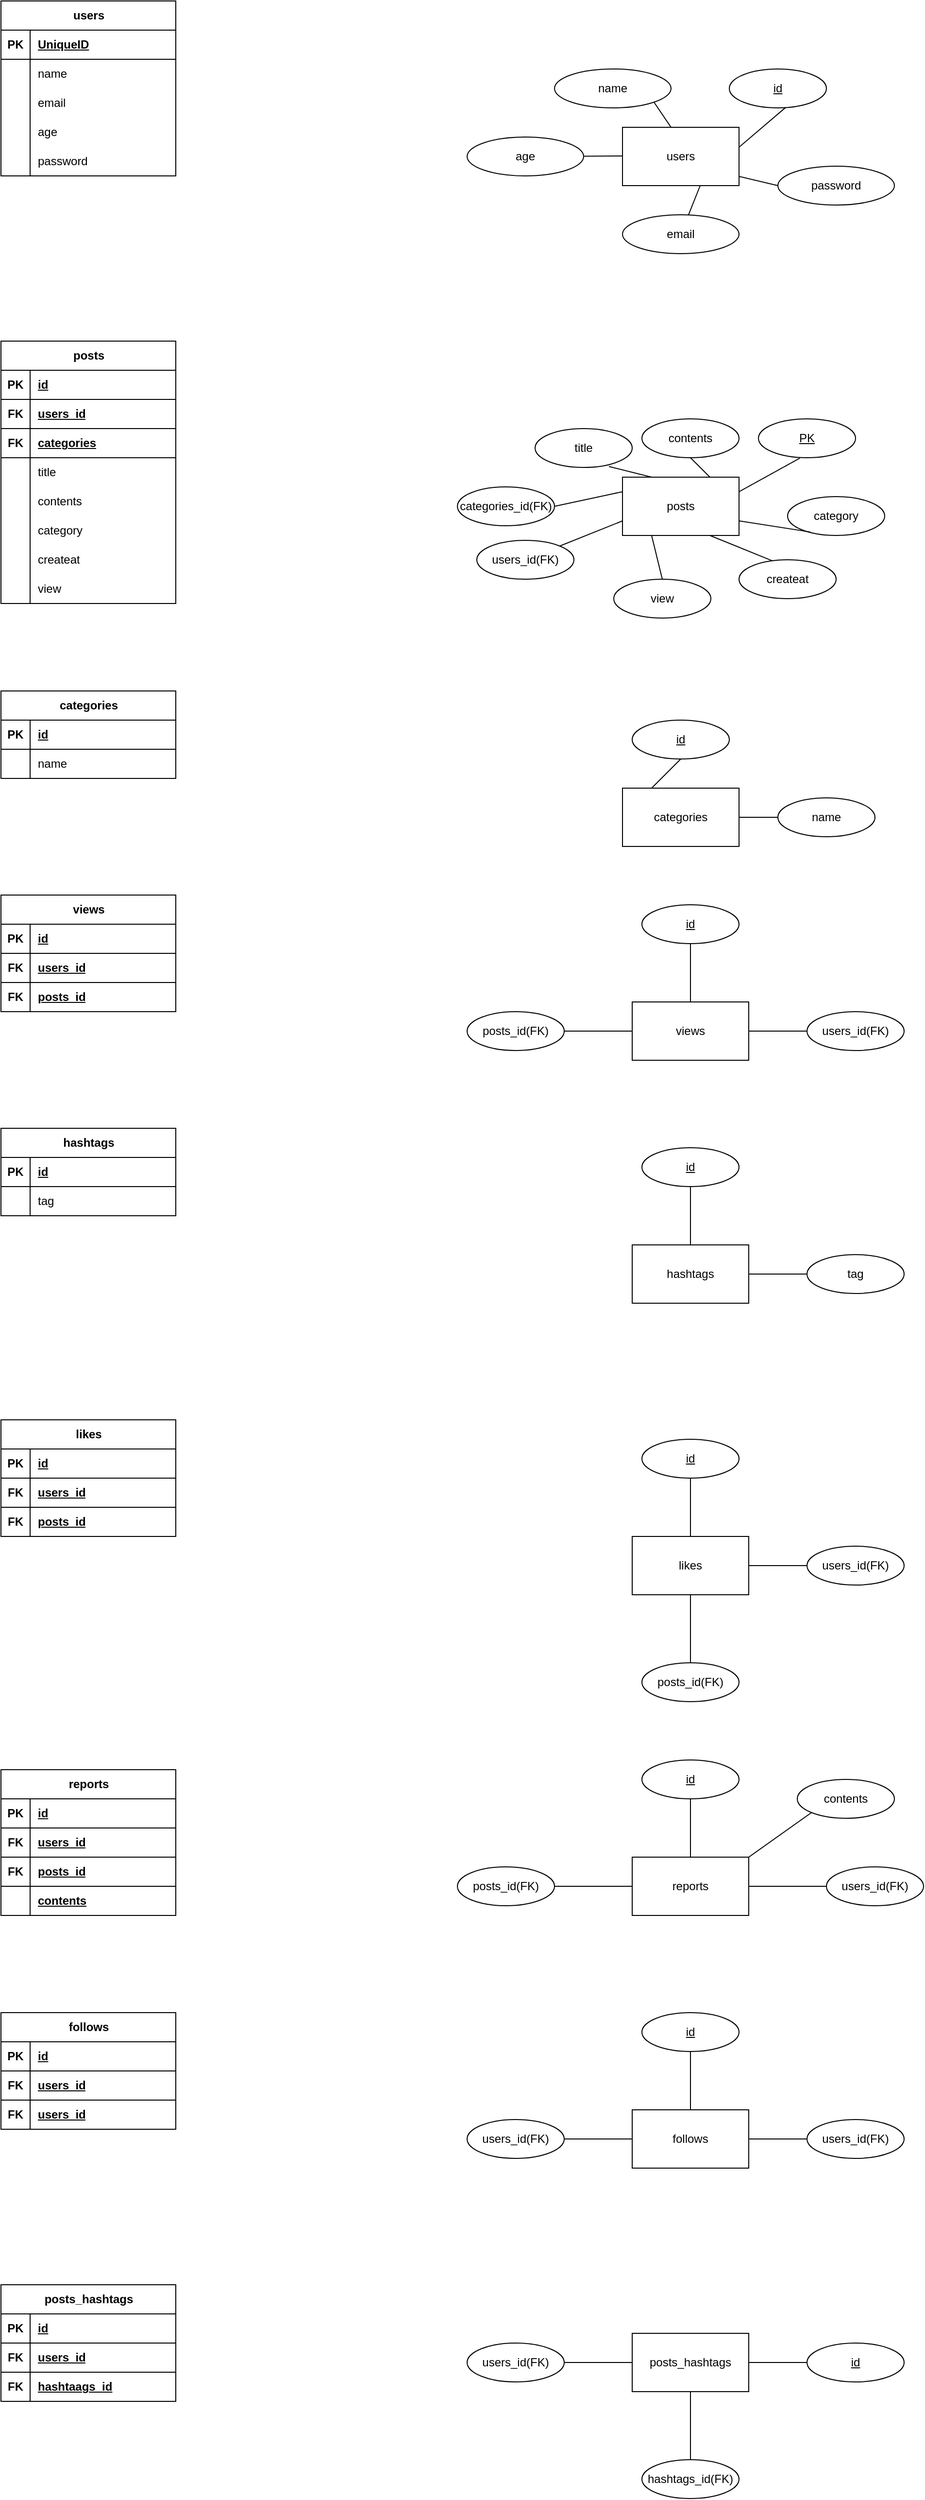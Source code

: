 <mxfile version="28.1.1">
  <diagram name="페이지-1" id="gqqQwGijCJYy_vpQsocl">
    <mxGraphModel dx="1440" dy="908" grid="1" gridSize="10" guides="1" tooltips="1" connect="1" arrows="1" fold="1" page="1" pageScale="1" pageWidth="827" pageHeight="1169" math="0" shadow="0">
      <root>
        <mxCell id="0" />
        <mxCell id="1" parent="0" />
        <mxCell id="VcVG_XtGqPVx2uecxMPq-1" value="users" style="rounded=0;whiteSpace=wrap;html=1;" parent="1" vertex="1">
          <mxGeometry x="1250" y="140" width="120" height="60" as="geometry" />
        </mxCell>
        <mxCell id="VcVG_XtGqPVx2uecxMPq-2" value="posts" style="rounded=0;whiteSpace=wrap;html=1;" parent="1" vertex="1">
          <mxGeometry x="1250" y="500" width="120" height="60" as="geometry" />
        </mxCell>
        <mxCell id="VcVG_XtGqPVx2uecxMPq-3" value="categories" style="rounded=0;whiteSpace=wrap;html=1;" parent="1" vertex="1">
          <mxGeometry x="1250" y="820" width="120" height="60" as="geometry" />
        </mxCell>
        <mxCell id="VcVG_XtGqPVx2uecxMPq-4" value="views" style="rounded=0;whiteSpace=wrap;html=1;" parent="1" vertex="1">
          <mxGeometry x="1260" y="1040" width="120" height="60" as="geometry" />
        </mxCell>
        <mxCell id="VcVG_XtGqPVx2uecxMPq-5" value="hashtags" style="rounded=0;whiteSpace=wrap;html=1;" parent="1" vertex="1">
          <mxGeometry x="1260" y="1290" width="120" height="60" as="geometry" />
        </mxCell>
        <mxCell id="VcVG_XtGqPVx2uecxMPq-7" value="reports" style="rounded=0;whiteSpace=wrap;html=1;" parent="1" vertex="1">
          <mxGeometry x="1260" y="1920" width="120" height="60" as="geometry" />
        </mxCell>
        <mxCell id="VcVG_XtGqPVx2uecxMPq-8" value="follow&lt;span style=&quot;background-color: transparent; color: light-dark(rgb(0, 0, 0), rgb(255, 255, 255));&quot;&gt;s&lt;/span&gt;" style="rounded=0;whiteSpace=wrap;html=1;" parent="1" vertex="1">
          <mxGeometry x="1260" y="2180" width="120" height="60" as="geometry" />
        </mxCell>
        <mxCell id="VcVG_XtGqPVx2uecxMPq-9" value="email" style="ellipse;whiteSpace=wrap;html=1;" parent="1" vertex="1">
          <mxGeometry x="1250" y="230" width="120" height="40" as="geometry" />
        </mxCell>
        <mxCell id="VcVG_XtGqPVx2uecxMPq-10" value="password" style="ellipse;whiteSpace=wrap;html=1;" parent="1" vertex="1">
          <mxGeometry x="1410" y="180" width="120" height="40" as="geometry" />
        </mxCell>
        <mxCell id="VcVG_XtGqPVx2uecxMPq-11" value="name" style="ellipse;whiteSpace=wrap;html=1;" parent="1" vertex="1">
          <mxGeometry x="1180" y="80" width="120" height="40" as="geometry" />
        </mxCell>
        <mxCell id="VcVG_XtGqPVx2uecxMPq-12" value="age" style="ellipse;whiteSpace=wrap;html=1;" parent="1" vertex="1">
          <mxGeometry x="1090" y="150" width="120" height="40" as="geometry" />
        </mxCell>
        <mxCell id="VcVG_XtGqPVx2uecxMPq-13" value="id" style="ellipse;whiteSpace=wrap;html=1;align=center;fontStyle=4;" parent="1" vertex="1">
          <mxGeometry x="1360" y="80" width="100" height="40" as="geometry" />
        </mxCell>
        <mxCell id="VcVG_XtGqPVx2uecxMPq-14" value="" style="endArrow=none;html=1;rounded=0;" parent="1" target="VcVG_XtGqPVx2uecxMPq-12" edge="1">
          <mxGeometry relative="1" as="geometry">
            <mxPoint x="1250" y="169.5" as="sourcePoint" />
            <mxPoint x="1410" y="169.5" as="targetPoint" />
          </mxGeometry>
        </mxCell>
        <mxCell id="VcVG_XtGqPVx2uecxMPq-15" value="" style="endArrow=none;html=1;rounded=0;exitX=0.58;exitY=0.989;exitDx=0;exitDy=0;exitPerimeter=0;" parent="1" source="VcVG_XtGqPVx2uecxMPq-13" edge="1">
          <mxGeometry relative="1" as="geometry">
            <mxPoint x="1410" y="160" as="sourcePoint" />
            <mxPoint x="1370" y="160.5" as="targetPoint" />
          </mxGeometry>
        </mxCell>
        <mxCell id="VcVG_XtGqPVx2uecxMPq-16" value="" style="endArrow=none;html=1;rounded=0;exitX=0;exitY=0.5;exitDx=0;exitDy=0;" parent="1" source="VcVG_XtGqPVx2uecxMPq-10" edge="1">
          <mxGeometry relative="1" as="geometry">
            <mxPoint x="1418" y="150" as="sourcePoint" />
            <mxPoint x="1370" y="190.5" as="targetPoint" />
          </mxGeometry>
        </mxCell>
        <mxCell id="VcVG_XtGqPVx2uecxMPq-17" value="" style="endArrow=none;html=1;rounded=0;" parent="1" target="VcVG_XtGqPVx2uecxMPq-9" edge="1">
          <mxGeometry relative="1" as="geometry">
            <mxPoint x="1330" y="200" as="sourcePoint" />
            <mxPoint x="1350" y="220" as="targetPoint" />
          </mxGeometry>
        </mxCell>
        <mxCell id="VcVG_XtGqPVx2uecxMPq-18" value="" style="endArrow=none;html=1;rounded=0;exitX=1;exitY=1;exitDx=0;exitDy=0;" parent="1" source="VcVG_XtGqPVx2uecxMPq-11" edge="1">
          <mxGeometry relative="1" as="geometry">
            <mxPoint x="1348" y="99.5" as="sourcePoint" />
            <mxPoint x="1300" y="140" as="targetPoint" />
          </mxGeometry>
        </mxCell>
        <mxCell id="VcVG_XtGqPVx2uecxMPq-19" value="users" style="shape=table;startSize=30;container=1;collapsible=1;childLayout=tableLayout;fixedRows=1;rowLines=0;fontStyle=1;align=center;resizeLast=1;html=1;" parent="1" vertex="1">
          <mxGeometry x="610" y="10" width="180" height="180" as="geometry" />
        </mxCell>
        <mxCell id="VcVG_XtGqPVx2uecxMPq-20" value="" style="shape=tableRow;horizontal=0;startSize=0;swimlaneHead=0;swimlaneBody=0;fillColor=none;collapsible=0;dropTarget=0;points=[[0,0.5],[1,0.5]];portConstraint=eastwest;top=0;left=0;right=0;bottom=1;" parent="VcVG_XtGqPVx2uecxMPq-19" vertex="1">
          <mxGeometry y="30" width="180" height="30" as="geometry" />
        </mxCell>
        <mxCell id="VcVG_XtGqPVx2uecxMPq-21" value="PK" style="shape=partialRectangle;connectable=0;fillColor=none;top=0;left=0;bottom=0;right=0;fontStyle=1;overflow=hidden;whiteSpace=wrap;html=1;" parent="VcVG_XtGqPVx2uecxMPq-20" vertex="1">
          <mxGeometry width="30" height="30" as="geometry">
            <mxRectangle width="30" height="30" as="alternateBounds" />
          </mxGeometry>
        </mxCell>
        <mxCell id="VcVG_XtGqPVx2uecxMPq-22" value="UniqueID" style="shape=partialRectangle;connectable=0;fillColor=none;top=0;left=0;bottom=0;right=0;align=left;spacingLeft=6;fontStyle=5;overflow=hidden;whiteSpace=wrap;html=1;" parent="VcVG_XtGqPVx2uecxMPq-20" vertex="1">
          <mxGeometry x="30" width="150" height="30" as="geometry">
            <mxRectangle width="150" height="30" as="alternateBounds" />
          </mxGeometry>
        </mxCell>
        <mxCell id="VcVG_XtGqPVx2uecxMPq-23" value="" style="shape=tableRow;horizontal=0;startSize=0;swimlaneHead=0;swimlaneBody=0;fillColor=none;collapsible=0;dropTarget=0;points=[[0,0.5],[1,0.5]];portConstraint=eastwest;top=0;left=0;right=0;bottom=0;" parent="VcVG_XtGqPVx2uecxMPq-19" vertex="1">
          <mxGeometry y="60" width="180" height="30" as="geometry" />
        </mxCell>
        <mxCell id="VcVG_XtGqPVx2uecxMPq-24" value="" style="shape=partialRectangle;connectable=0;fillColor=none;top=0;left=0;bottom=0;right=0;editable=1;overflow=hidden;whiteSpace=wrap;html=1;" parent="VcVG_XtGqPVx2uecxMPq-23" vertex="1">
          <mxGeometry width="30" height="30" as="geometry">
            <mxRectangle width="30" height="30" as="alternateBounds" />
          </mxGeometry>
        </mxCell>
        <mxCell id="VcVG_XtGqPVx2uecxMPq-25" value="name" style="shape=partialRectangle;connectable=0;fillColor=none;top=0;left=0;bottom=0;right=0;align=left;spacingLeft=6;overflow=hidden;whiteSpace=wrap;html=1;" parent="VcVG_XtGqPVx2uecxMPq-23" vertex="1">
          <mxGeometry x="30" width="150" height="30" as="geometry">
            <mxRectangle width="150" height="30" as="alternateBounds" />
          </mxGeometry>
        </mxCell>
        <mxCell id="VcVG_XtGqPVx2uecxMPq-26" value="" style="shape=tableRow;horizontal=0;startSize=0;swimlaneHead=0;swimlaneBody=0;fillColor=none;collapsible=0;dropTarget=0;points=[[0,0.5],[1,0.5]];portConstraint=eastwest;top=0;left=0;right=0;bottom=0;" parent="VcVG_XtGqPVx2uecxMPq-19" vertex="1">
          <mxGeometry y="90" width="180" height="30" as="geometry" />
        </mxCell>
        <mxCell id="VcVG_XtGqPVx2uecxMPq-27" value="" style="shape=partialRectangle;connectable=0;fillColor=none;top=0;left=0;bottom=0;right=0;editable=1;overflow=hidden;whiteSpace=wrap;html=1;" parent="VcVG_XtGqPVx2uecxMPq-26" vertex="1">
          <mxGeometry width="30" height="30" as="geometry">
            <mxRectangle width="30" height="30" as="alternateBounds" />
          </mxGeometry>
        </mxCell>
        <mxCell id="VcVG_XtGqPVx2uecxMPq-28" value="email" style="shape=partialRectangle;connectable=0;fillColor=none;top=0;left=0;bottom=0;right=0;align=left;spacingLeft=6;overflow=hidden;whiteSpace=wrap;html=1;" parent="VcVG_XtGqPVx2uecxMPq-26" vertex="1">
          <mxGeometry x="30" width="150" height="30" as="geometry">
            <mxRectangle width="150" height="30" as="alternateBounds" />
          </mxGeometry>
        </mxCell>
        <mxCell id="VcVG_XtGqPVx2uecxMPq-32" value="" style="shape=tableRow;horizontal=0;startSize=0;swimlaneHead=0;swimlaneBody=0;fillColor=none;collapsible=0;dropTarget=0;points=[[0,0.5],[1,0.5]];portConstraint=eastwest;top=0;left=0;right=0;bottom=0;" parent="VcVG_XtGqPVx2uecxMPq-19" vertex="1">
          <mxGeometry y="120" width="180" height="30" as="geometry" />
        </mxCell>
        <mxCell id="VcVG_XtGqPVx2uecxMPq-33" value="" style="shape=partialRectangle;connectable=0;fillColor=none;top=0;left=0;bottom=0;right=0;editable=1;overflow=hidden;whiteSpace=wrap;html=1;" parent="VcVG_XtGqPVx2uecxMPq-32" vertex="1">
          <mxGeometry width="30" height="30" as="geometry">
            <mxRectangle width="30" height="30" as="alternateBounds" />
          </mxGeometry>
        </mxCell>
        <mxCell id="VcVG_XtGqPVx2uecxMPq-34" value="age" style="shape=partialRectangle;connectable=0;fillColor=none;top=0;left=0;bottom=0;right=0;align=left;spacingLeft=6;overflow=hidden;whiteSpace=wrap;html=1;" parent="VcVG_XtGqPVx2uecxMPq-32" vertex="1">
          <mxGeometry x="30" width="150" height="30" as="geometry">
            <mxRectangle width="150" height="30" as="alternateBounds" />
          </mxGeometry>
        </mxCell>
        <mxCell id="VcVG_XtGqPVx2uecxMPq-29" value="" style="shape=tableRow;horizontal=0;startSize=0;swimlaneHead=0;swimlaneBody=0;fillColor=none;collapsible=0;dropTarget=0;points=[[0,0.5],[1,0.5]];portConstraint=eastwest;top=0;left=0;right=0;bottom=0;" parent="VcVG_XtGqPVx2uecxMPq-19" vertex="1">
          <mxGeometry y="150" width="180" height="30" as="geometry" />
        </mxCell>
        <mxCell id="VcVG_XtGqPVx2uecxMPq-30" value="" style="shape=partialRectangle;connectable=0;fillColor=none;top=0;left=0;bottom=0;right=0;editable=1;overflow=hidden;whiteSpace=wrap;html=1;" parent="VcVG_XtGqPVx2uecxMPq-29" vertex="1">
          <mxGeometry width="30" height="30" as="geometry">
            <mxRectangle width="30" height="30" as="alternateBounds" />
          </mxGeometry>
        </mxCell>
        <mxCell id="VcVG_XtGqPVx2uecxMPq-31" value="password" style="shape=partialRectangle;connectable=0;fillColor=none;top=0;left=0;bottom=0;right=0;align=left;spacingLeft=6;overflow=hidden;whiteSpace=wrap;html=1;" parent="VcVG_XtGqPVx2uecxMPq-29" vertex="1">
          <mxGeometry x="30" width="150" height="30" as="geometry">
            <mxRectangle width="150" height="30" as="alternateBounds" />
          </mxGeometry>
        </mxCell>
        <mxCell id="VcVG_XtGqPVx2uecxMPq-38" value="users_id(FK)" style="ellipse;whiteSpace=wrap;html=1;align=center;" parent="1" vertex="1">
          <mxGeometry x="1100" y="565" width="100" height="40" as="geometry" />
        </mxCell>
        <mxCell id="VcVG_XtGqPVx2uecxMPq-39" value="category" style="ellipse;whiteSpace=wrap;html=1;align=center;" parent="1" vertex="1">
          <mxGeometry x="1420" y="520" width="100" height="40" as="geometry" />
        </mxCell>
        <mxCell id="VcVG_XtGqPVx2uecxMPq-40" value="categories_id(FK)" style="ellipse;whiteSpace=wrap;html=1;align=center;" parent="1" vertex="1">
          <mxGeometry x="1080" y="510" width="100" height="40" as="geometry" />
        </mxCell>
        <mxCell id="VcVG_XtGqPVx2uecxMPq-41" value="view" style="ellipse;whiteSpace=wrap;html=1;align=center;" parent="1" vertex="1">
          <mxGeometry x="1241" y="605" width="100" height="40" as="geometry" />
        </mxCell>
        <mxCell id="VcVG_XtGqPVx2uecxMPq-42" value="contents" style="ellipse;whiteSpace=wrap;html=1;align=center;" parent="1" vertex="1">
          <mxGeometry x="1270" y="440" width="100" height="40" as="geometry" />
        </mxCell>
        <mxCell id="VcVG_XtGqPVx2uecxMPq-43" value="title" style="ellipse;whiteSpace=wrap;html=1;align=center;" parent="1" vertex="1">
          <mxGeometry x="1160" y="450" width="100" height="40" as="geometry" />
        </mxCell>
        <mxCell id="VcVG_XtGqPVx2uecxMPq-45" value="createat" style="ellipse;whiteSpace=wrap;html=1;align=center;" parent="1" vertex="1">
          <mxGeometry x="1370" y="585" width="100" height="40" as="geometry" />
        </mxCell>
        <mxCell id="VcVG_XtGqPVx2uecxMPq-46" value="PK" style="ellipse;whiteSpace=wrap;html=1;align=center;fontStyle=4;" parent="1" vertex="1">
          <mxGeometry x="1390" y="440" width="100" height="40" as="geometry" />
        </mxCell>
        <mxCell id="VcVG_XtGqPVx2uecxMPq-50" value="" style="endArrow=none;html=1;rounded=0;exitX=0.426;exitY=1.011;exitDx=0;exitDy=0;exitPerimeter=0;entryX=1;entryY=0.25;entryDx=0;entryDy=0;" parent="1" source="VcVG_XtGqPVx2uecxMPq-46" target="VcVG_XtGqPVx2uecxMPq-2" edge="1">
          <mxGeometry relative="1" as="geometry">
            <mxPoint x="1418" y="479.75" as="sourcePoint" />
            <mxPoint x="1370" y="520.25" as="targetPoint" />
          </mxGeometry>
        </mxCell>
        <mxCell id="VcVG_XtGqPVx2uecxMPq-51" value="" style="endArrow=none;html=1;rounded=0;exitX=0.234;exitY=0.911;exitDx=0;exitDy=0;exitPerimeter=0;entryX=1;entryY=0.75;entryDx=0;entryDy=0;" parent="1" source="VcVG_XtGqPVx2uecxMPq-39" target="VcVG_XtGqPVx2uecxMPq-2" edge="1">
          <mxGeometry relative="1" as="geometry">
            <mxPoint x="1433" y="554" as="sourcePoint" />
            <mxPoint x="1370" y="589" as="targetPoint" />
          </mxGeometry>
        </mxCell>
        <mxCell id="VcVG_XtGqPVx2uecxMPq-52" value="" style="endArrow=none;html=1;rounded=0;exitX=0.346;exitY=0.029;exitDx=0;exitDy=0;exitPerimeter=0;entryX=0.75;entryY=1;entryDx=0;entryDy=0;" parent="1" source="VcVG_XtGqPVx2uecxMPq-45" target="VcVG_XtGqPVx2uecxMPq-2" edge="1">
          <mxGeometry relative="1" as="geometry">
            <mxPoint x="1410" y="571" as="sourcePoint" />
            <mxPoint x="1337" y="560" as="targetPoint" />
          </mxGeometry>
        </mxCell>
        <mxCell id="VcVG_XtGqPVx2uecxMPq-53" value="" style="endArrow=none;html=1;rounded=0;exitX=0.5;exitY=0;exitDx=0;exitDy=0;entryX=0.25;entryY=1;entryDx=0;entryDy=0;" parent="1" source="VcVG_XtGqPVx2uecxMPq-41" target="VcVG_XtGqPVx2uecxMPq-2" edge="1">
          <mxGeometry relative="1" as="geometry">
            <mxPoint x="1352.5" y="586" as="sourcePoint" />
            <mxPoint x="1287.5" y="560" as="targetPoint" />
          </mxGeometry>
        </mxCell>
        <mxCell id="VcVG_XtGqPVx2uecxMPq-54" value="" style="endArrow=none;html=1;rounded=0;exitX=1;exitY=0;exitDx=0;exitDy=0;entryX=0;entryY=0.75;entryDx=0;entryDy=0;" parent="1" source="VcVG_XtGqPVx2uecxMPq-38" target="VcVG_XtGqPVx2uecxMPq-2" edge="1">
          <mxGeometry relative="1" as="geometry">
            <mxPoint x="1315" y="560" as="sourcePoint" />
            <mxPoint x="1250" y="534" as="targetPoint" />
          </mxGeometry>
        </mxCell>
        <mxCell id="VcVG_XtGqPVx2uecxMPq-56" value="" style="endArrow=none;html=1;rounded=0;exitX=1;exitY=0.5;exitDx=0;exitDy=0;entryX=0;entryY=0.25;entryDx=0;entryDy=0;" parent="1" source="VcVG_XtGqPVx2uecxMPq-40" target="VcVG_XtGqPVx2uecxMPq-2" edge="1">
          <mxGeometry relative="1" as="geometry">
            <mxPoint x="1210" y="524" as="sourcePoint" />
            <mxPoint x="1242" y="500" as="targetPoint" />
          </mxGeometry>
        </mxCell>
        <mxCell id="VcVG_XtGqPVx2uecxMPq-57" value="" style="endArrow=none;html=1;rounded=0;exitX=0.76;exitY=0.975;exitDx=0;exitDy=0;entryX=0.25;entryY=0;entryDx=0;entryDy=0;exitPerimeter=0;" parent="1" source="VcVG_XtGqPVx2uecxMPq-43" target="VcVG_XtGqPVx2uecxMPq-2" edge="1">
          <mxGeometry relative="1" as="geometry">
            <mxPoint x="1230" y="540" as="sourcePoint" />
            <mxPoint x="1268" y="544" as="targetPoint" />
          </mxGeometry>
        </mxCell>
        <mxCell id="VcVG_XtGqPVx2uecxMPq-58" value="" style="endArrow=none;html=1;rounded=0;exitX=0.75;exitY=0;exitDx=0;exitDy=0;entryX=0.5;entryY=1;entryDx=0;entryDy=0;" parent="1" source="VcVG_XtGqPVx2uecxMPq-2" target="VcVG_XtGqPVx2uecxMPq-42" edge="1">
          <mxGeometry relative="1" as="geometry">
            <mxPoint x="1246" y="499" as="sourcePoint" />
            <mxPoint x="1290" y="510" as="targetPoint" />
          </mxGeometry>
        </mxCell>
        <mxCell id="VcVG_XtGqPVx2uecxMPq-59" value="posts" style="shape=table;startSize=30;container=1;collapsible=1;childLayout=tableLayout;fixedRows=1;rowLines=0;fontStyle=1;align=center;resizeLast=1;html=1;" parent="1" vertex="1">
          <mxGeometry x="610" y="360" width="180" height="270" as="geometry" />
        </mxCell>
        <mxCell id="VcVG_XtGqPVx2uecxMPq-133" value="" style="shape=tableRow;horizontal=0;startSize=0;swimlaneHead=0;swimlaneBody=0;fillColor=none;collapsible=0;dropTarget=0;points=[[0,0.5],[1,0.5]];portConstraint=eastwest;top=0;left=0;right=0;bottom=1;" parent="VcVG_XtGqPVx2uecxMPq-59" vertex="1">
          <mxGeometry y="30" width="180" height="30" as="geometry" />
        </mxCell>
        <mxCell id="VcVG_XtGqPVx2uecxMPq-134" value="PK" style="shape=partialRectangle;connectable=0;fillColor=none;top=0;left=0;bottom=0;right=0;fontStyle=1;overflow=hidden;whiteSpace=wrap;html=1;" parent="VcVG_XtGqPVx2uecxMPq-133" vertex="1">
          <mxGeometry width="30" height="30" as="geometry">
            <mxRectangle width="30" height="30" as="alternateBounds" />
          </mxGeometry>
        </mxCell>
        <mxCell id="VcVG_XtGqPVx2uecxMPq-135" value="id" style="shape=partialRectangle;connectable=0;fillColor=none;top=0;left=0;bottom=0;right=0;align=left;spacingLeft=6;fontStyle=5;overflow=hidden;whiteSpace=wrap;html=1;" parent="VcVG_XtGqPVx2uecxMPq-133" vertex="1">
          <mxGeometry x="30" width="150" height="30" as="geometry">
            <mxRectangle width="150" height="30" as="alternateBounds" />
          </mxGeometry>
        </mxCell>
        <mxCell id="VcVG_XtGqPVx2uecxMPq-136" value="" style="shape=tableRow;horizontal=0;startSize=0;swimlaneHead=0;swimlaneBody=0;fillColor=none;collapsible=0;dropTarget=0;points=[[0,0.5],[1,0.5]];portConstraint=eastwest;top=0;left=0;right=0;bottom=1;" parent="VcVG_XtGqPVx2uecxMPq-59" vertex="1">
          <mxGeometry y="60" width="180" height="30" as="geometry" />
        </mxCell>
        <mxCell id="VcVG_XtGqPVx2uecxMPq-137" value="FK" style="shape=partialRectangle;connectable=0;fillColor=none;top=0;left=0;bottom=0;right=0;fontStyle=1;overflow=hidden;whiteSpace=wrap;html=1;" parent="VcVG_XtGqPVx2uecxMPq-136" vertex="1">
          <mxGeometry width="30" height="30" as="geometry">
            <mxRectangle width="30" height="30" as="alternateBounds" />
          </mxGeometry>
        </mxCell>
        <mxCell id="VcVG_XtGqPVx2uecxMPq-138" value="users_id" style="shape=partialRectangle;connectable=0;fillColor=none;top=0;left=0;bottom=0;right=0;align=left;spacingLeft=6;fontStyle=5;overflow=hidden;whiteSpace=wrap;html=1;" parent="VcVG_XtGqPVx2uecxMPq-136" vertex="1">
          <mxGeometry x="30" width="150" height="30" as="geometry">
            <mxRectangle width="150" height="30" as="alternateBounds" />
          </mxGeometry>
        </mxCell>
        <mxCell id="VcVG_XtGqPVx2uecxMPq-60" value="" style="shape=tableRow;horizontal=0;startSize=0;swimlaneHead=0;swimlaneBody=0;fillColor=none;collapsible=0;dropTarget=0;points=[[0,0.5],[1,0.5]];portConstraint=eastwest;top=0;left=0;right=0;bottom=1;" parent="VcVG_XtGqPVx2uecxMPq-59" vertex="1">
          <mxGeometry y="90" width="180" height="30" as="geometry" />
        </mxCell>
        <mxCell id="VcVG_XtGqPVx2uecxMPq-61" value="FK" style="shape=partialRectangle;connectable=0;fillColor=none;top=0;left=0;bottom=0;right=0;fontStyle=1;overflow=hidden;whiteSpace=wrap;html=1;" parent="VcVG_XtGqPVx2uecxMPq-60" vertex="1">
          <mxGeometry width="30" height="30" as="geometry">
            <mxRectangle width="30" height="30" as="alternateBounds" />
          </mxGeometry>
        </mxCell>
        <mxCell id="VcVG_XtGqPVx2uecxMPq-62" value="categories" style="shape=partialRectangle;connectable=0;fillColor=none;top=0;left=0;bottom=0;right=0;align=left;spacingLeft=6;fontStyle=5;overflow=hidden;whiteSpace=wrap;html=1;" parent="VcVG_XtGqPVx2uecxMPq-60" vertex="1">
          <mxGeometry x="30" width="150" height="30" as="geometry">
            <mxRectangle width="150" height="30" as="alternateBounds" />
          </mxGeometry>
        </mxCell>
        <mxCell id="VcVG_XtGqPVx2uecxMPq-63" value="" style="shape=tableRow;horizontal=0;startSize=0;swimlaneHead=0;swimlaneBody=0;fillColor=none;collapsible=0;dropTarget=0;points=[[0,0.5],[1,0.5]];portConstraint=eastwest;top=0;left=0;right=0;bottom=0;" parent="VcVG_XtGqPVx2uecxMPq-59" vertex="1">
          <mxGeometry y="120" width="180" height="30" as="geometry" />
        </mxCell>
        <mxCell id="VcVG_XtGqPVx2uecxMPq-64" value="" style="shape=partialRectangle;connectable=0;fillColor=none;top=0;left=0;bottom=0;right=0;editable=1;overflow=hidden;whiteSpace=wrap;html=1;" parent="VcVG_XtGqPVx2uecxMPq-63" vertex="1">
          <mxGeometry width="30" height="30" as="geometry">
            <mxRectangle width="30" height="30" as="alternateBounds" />
          </mxGeometry>
        </mxCell>
        <mxCell id="VcVG_XtGqPVx2uecxMPq-65" value="title" style="shape=partialRectangle;connectable=0;fillColor=none;top=0;left=0;bottom=0;right=0;align=left;spacingLeft=6;overflow=hidden;whiteSpace=wrap;html=1;" parent="VcVG_XtGqPVx2uecxMPq-63" vertex="1">
          <mxGeometry x="30" width="150" height="30" as="geometry">
            <mxRectangle width="150" height="30" as="alternateBounds" />
          </mxGeometry>
        </mxCell>
        <mxCell id="VcVG_XtGqPVx2uecxMPq-66" value="" style="shape=tableRow;horizontal=0;startSize=0;swimlaneHead=0;swimlaneBody=0;fillColor=none;collapsible=0;dropTarget=0;points=[[0,0.5],[1,0.5]];portConstraint=eastwest;top=0;left=0;right=0;bottom=0;" parent="VcVG_XtGqPVx2uecxMPq-59" vertex="1">
          <mxGeometry y="150" width="180" height="30" as="geometry" />
        </mxCell>
        <mxCell id="VcVG_XtGqPVx2uecxMPq-67" value="" style="shape=partialRectangle;connectable=0;fillColor=none;top=0;left=0;bottom=0;right=0;editable=1;overflow=hidden;whiteSpace=wrap;html=1;" parent="VcVG_XtGqPVx2uecxMPq-66" vertex="1">
          <mxGeometry width="30" height="30" as="geometry">
            <mxRectangle width="30" height="30" as="alternateBounds" />
          </mxGeometry>
        </mxCell>
        <mxCell id="VcVG_XtGqPVx2uecxMPq-68" value="contents" style="shape=partialRectangle;connectable=0;fillColor=none;top=0;left=0;bottom=0;right=0;align=left;spacingLeft=6;overflow=hidden;whiteSpace=wrap;html=1;" parent="VcVG_XtGqPVx2uecxMPq-66" vertex="1">
          <mxGeometry x="30" width="150" height="30" as="geometry">
            <mxRectangle width="150" height="30" as="alternateBounds" />
          </mxGeometry>
        </mxCell>
        <mxCell id="VcVG_XtGqPVx2uecxMPq-72" value="" style="shape=tableRow;horizontal=0;startSize=0;swimlaneHead=0;swimlaneBody=0;fillColor=none;collapsible=0;dropTarget=0;points=[[0,0.5],[1,0.5]];portConstraint=eastwest;top=0;left=0;right=0;bottom=0;" parent="VcVG_XtGqPVx2uecxMPq-59" vertex="1">
          <mxGeometry y="180" width="180" height="30" as="geometry" />
        </mxCell>
        <mxCell id="VcVG_XtGqPVx2uecxMPq-73" value="" style="shape=partialRectangle;connectable=0;fillColor=none;top=0;left=0;bottom=0;right=0;editable=1;overflow=hidden;whiteSpace=wrap;html=1;" parent="VcVG_XtGqPVx2uecxMPq-72" vertex="1">
          <mxGeometry width="30" height="30" as="geometry">
            <mxRectangle width="30" height="30" as="alternateBounds" />
          </mxGeometry>
        </mxCell>
        <mxCell id="VcVG_XtGqPVx2uecxMPq-74" value="category" style="shape=partialRectangle;connectable=0;fillColor=none;top=0;left=0;bottom=0;right=0;align=left;spacingLeft=6;overflow=hidden;whiteSpace=wrap;html=1;" parent="VcVG_XtGqPVx2uecxMPq-72" vertex="1">
          <mxGeometry x="30" width="150" height="30" as="geometry">
            <mxRectangle width="150" height="30" as="alternateBounds" />
          </mxGeometry>
        </mxCell>
        <mxCell id="VcVG_XtGqPVx2uecxMPq-75" value="" style="shape=tableRow;horizontal=0;startSize=0;swimlaneHead=0;swimlaneBody=0;fillColor=none;collapsible=0;dropTarget=0;points=[[0,0.5],[1,0.5]];portConstraint=eastwest;top=0;left=0;right=0;bottom=0;" parent="VcVG_XtGqPVx2uecxMPq-59" vertex="1">
          <mxGeometry y="210" width="180" height="30" as="geometry" />
        </mxCell>
        <mxCell id="VcVG_XtGqPVx2uecxMPq-76" value="" style="shape=partialRectangle;connectable=0;fillColor=none;top=0;left=0;bottom=0;right=0;editable=1;overflow=hidden;whiteSpace=wrap;html=1;" parent="VcVG_XtGqPVx2uecxMPq-75" vertex="1">
          <mxGeometry width="30" height="30" as="geometry">
            <mxRectangle width="30" height="30" as="alternateBounds" />
          </mxGeometry>
        </mxCell>
        <mxCell id="VcVG_XtGqPVx2uecxMPq-77" value="createat" style="shape=partialRectangle;connectable=0;fillColor=none;top=0;left=0;bottom=0;right=0;align=left;spacingLeft=6;overflow=hidden;whiteSpace=wrap;html=1;" parent="VcVG_XtGqPVx2uecxMPq-75" vertex="1">
          <mxGeometry x="30" width="150" height="30" as="geometry">
            <mxRectangle width="150" height="30" as="alternateBounds" />
          </mxGeometry>
        </mxCell>
        <mxCell id="VcVG_XtGqPVx2uecxMPq-78" value="" style="shape=tableRow;horizontal=0;startSize=0;swimlaneHead=0;swimlaneBody=0;fillColor=none;collapsible=0;dropTarget=0;points=[[0,0.5],[1,0.5]];portConstraint=eastwest;top=0;left=0;right=0;bottom=0;" parent="VcVG_XtGqPVx2uecxMPq-59" vertex="1">
          <mxGeometry y="240" width="180" height="30" as="geometry" />
        </mxCell>
        <mxCell id="VcVG_XtGqPVx2uecxMPq-79" value="" style="shape=partialRectangle;connectable=0;fillColor=none;top=0;left=0;bottom=0;right=0;editable=1;overflow=hidden;whiteSpace=wrap;html=1;" parent="VcVG_XtGqPVx2uecxMPq-78" vertex="1">
          <mxGeometry width="30" height="30" as="geometry">
            <mxRectangle width="30" height="30" as="alternateBounds" />
          </mxGeometry>
        </mxCell>
        <mxCell id="VcVG_XtGqPVx2uecxMPq-80" value="view" style="shape=partialRectangle;connectable=0;fillColor=none;top=0;left=0;bottom=0;right=0;align=left;spacingLeft=6;overflow=hidden;whiteSpace=wrap;html=1;" parent="VcVG_XtGqPVx2uecxMPq-78" vertex="1">
          <mxGeometry x="30" width="150" height="30" as="geometry">
            <mxRectangle width="150" height="30" as="alternateBounds" />
          </mxGeometry>
        </mxCell>
        <mxCell id="VcVG_XtGqPVx2uecxMPq-85" value="id" style="ellipse;whiteSpace=wrap;html=1;align=center;fontStyle=4;" parent="1" vertex="1">
          <mxGeometry x="1260" y="750" width="100" height="40" as="geometry" />
        </mxCell>
        <mxCell id="VcVG_XtGqPVx2uecxMPq-86" value="name" style="ellipse;whiteSpace=wrap;html=1;align=center;" parent="1" vertex="1">
          <mxGeometry x="1410" y="830" width="100" height="40" as="geometry" />
        </mxCell>
        <mxCell id="VcVG_XtGqPVx2uecxMPq-88" value="" style="endArrow=none;html=1;rounded=0;exitX=0.25;exitY=0;exitDx=0;exitDy=0;entryX=0.5;entryY=1;entryDx=0;entryDy=0;" parent="1" source="VcVG_XtGqPVx2uecxMPq-3" target="VcVG_XtGqPVx2uecxMPq-85" edge="1">
          <mxGeometry relative="1" as="geometry">
            <mxPoint x="1110" y="788.46" as="sourcePoint" />
            <mxPoint x="1270" y="788.46" as="targetPoint" />
          </mxGeometry>
        </mxCell>
        <mxCell id="VcVG_XtGqPVx2uecxMPq-89" value="" style="endArrow=none;html=1;rounded=0;exitX=1;exitY=0.5;exitDx=0;exitDy=0;entryX=0;entryY=0.5;entryDx=0;entryDy=0;" parent="1" source="VcVG_XtGqPVx2uecxMPq-3" target="VcVG_XtGqPVx2uecxMPq-86" edge="1">
          <mxGeometry relative="1" as="geometry">
            <mxPoint x="1280" y="940" as="sourcePoint" />
            <mxPoint x="1440" y="940" as="targetPoint" />
          </mxGeometry>
        </mxCell>
        <mxCell id="VcVG_XtGqPVx2uecxMPq-90" value="categories" style="shape=table;startSize=30;container=1;collapsible=1;childLayout=tableLayout;fixedRows=1;rowLines=0;fontStyle=1;align=center;resizeLast=1;html=1;" parent="1" vertex="1">
          <mxGeometry x="610" y="720" width="180" height="90" as="geometry" />
        </mxCell>
        <mxCell id="VcVG_XtGqPVx2uecxMPq-91" value="" style="shape=tableRow;horizontal=0;startSize=0;swimlaneHead=0;swimlaneBody=0;fillColor=none;collapsible=0;dropTarget=0;points=[[0,0.5],[1,0.5]];portConstraint=eastwest;top=0;left=0;right=0;bottom=1;" parent="VcVG_XtGqPVx2uecxMPq-90" vertex="1">
          <mxGeometry y="30" width="180" height="30" as="geometry" />
        </mxCell>
        <mxCell id="VcVG_XtGqPVx2uecxMPq-92" value="PK" style="shape=partialRectangle;connectable=0;fillColor=none;top=0;left=0;bottom=0;right=0;fontStyle=1;overflow=hidden;whiteSpace=wrap;html=1;" parent="VcVG_XtGqPVx2uecxMPq-91" vertex="1">
          <mxGeometry width="30" height="30" as="geometry">
            <mxRectangle width="30" height="30" as="alternateBounds" />
          </mxGeometry>
        </mxCell>
        <mxCell id="VcVG_XtGqPVx2uecxMPq-93" value="id" style="shape=partialRectangle;connectable=0;fillColor=none;top=0;left=0;bottom=0;right=0;align=left;spacingLeft=6;fontStyle=5;overflow=hidden;whiteSpace=wrap;html=1;" parent="VcVG_XtGqPVx2uecxMPq-91" vertex="1">
          <mxGeometry x="30" width="150" height="30" as="geometry">
            <mxRectangle width="150" height="30" as="alternateBounds" />
          </mxGeometry>
        </mxCell>
        <mxCell id="VcVG_XtGqPVx2uecxMPq-94" value="" style="shape=tableRow;horizontal=0;startSize=0;swimlaneHead=0;swimlaneBody=0;fillColor=none;collapsible=0;dropTarget=0;points=[[0,0.5],[1,0.5]];portConstraint=eastwest;top=0;left=0;right=0;bottom=0;" parent="VcVG_XtGqPVx2uecxMPq-90" vertex="1">
          <mxGeometry y="60" width="180" height="30" as="geometry" />
        </mxCell>
        <mxCell id="VcVG_XtGqPVx2uecxMPq-95" value="" style="shape=partialRectangle;connectable=0;fillColor=none;top=0;left=0;bottom=0;right=0;editable=1;overflow=hidden;whiteSpace=wrap;html=1;" parent="VcVG_XtGqPVx2uecxMPq-94" vertex="1">
          <mxGeometry width="30" height="30" as="geometry">
            <mxRectangle width="30" height="30" as="alternateBounds" />
          </mxGeometry>
        </mxCell>
        <mxCell id="VcVG_XtGqPVx2uecxMPq-96" value="name" style="shape=partialRectangle;connectable=0;fillColor=none;top=0;left=0;bottom=0;right=0;align=left;spacingLeft=6;overflow=hidden;whiteSpace=wrap;html=1;" parent="VcVG_XtGqPVx2uecxMPq-94" vertex="1">
          <mxGeometry x="30" width="150" height="30" as="geometry">
            <mxRectangle width="150" height="30" as="alternateBounds" />
          </mxGeometry>
        </mxCell>
        <mxCell id="VcVG_XtGqPVx2uecxMPq-104" value="posts_id(FK)" style="ellipse;whiteSpace=wrap;html=1;align=center;" parent="1" vertex="1">
          <mxGeometry x="1090" y="1050" width="100" height="40" as="geometry" />
        </mxCell>
        <mxCell id="VcVG_XtGqPVx2uecxMPq-106" value="users_id(FK)" style="ellipse;whiteSpace=wrap;html=1;align=center;" parent="1" vertex="1">
          <mxGeometry x="1440" y="1050" width="100" height="40" as="geometry" />
        </mxCell>
        <mxCell id="VcVG_XtGqPVx2uecxMPq-107" value="" style="endArrow=none;html=1;rounded=0;exitX=1;exitY=0.5;exitDx=0;exitDy=0;entryX=0;entryY=0.5;entryDx=0;entryDy=0;" parent="1" source="VcVG_XtGqPVx2uecxMPq-104" target="VcVG_XtGqPVx2uecxMPq-4" edge="1">
          <mxGeometry relative="1" as="geometry">
            <mxPoint x="1290" y="941" as="sourcePoint" />
            <mxPoint x="1320" y="911" as="targetPoint" />
          </mxGeometry>
        </mxCell>
        <mxCell id="VcVG_XtGqPVx2uecxMPq-108" value="" style="endArrow=none;html=1;rounded=0;exitX=1;exitY=0.5;exitDx=0;exitDy=0;entryX=0;entryY=0.5;entryDx=0;entryDy=0;" parent="1" source="VcVG_XtGqPVx2uecxMPq-4" target="VcVG_XtGqPVx2uecxMPq-106" edge="1">
          <mxGeometry relative="1" as="geometry">
            <mxPoint x="1380" y="1069.23" as="sourcePoint" />
            <mxPoint x="1450" y="1040" as="targetPoint" />
          </mxGeometry>
        </mxCell>
        <mxCell id="VcVG_XtGqPVx2uecxMPq-110" value="views" style="shape=table;startSize=30;container=1;collapsible=1;childLayout=tableLayout;fixedRows=1;rowLines=0;fontStyle=1;align=center;resizeLast=1;html=1;" parent="1" vertex="1">
          <mxGeometry x="610" y="930" width="180" height="120" as="geometry" />
        </mxCell>
        <mxCell id="VcVG_XtGqPVx2uecxMPq-123" value="" style="shape=tableRow;horizontal=0;startSize=0;swimlaneHead=0;swimlaneBody=0;fillColor=none;collapsible=0;dropTarget=0;points=[[0,0.5],[1,0.5]];portConstraint=eastwest;top=0;left=0;right=0;bottom=1;" parent="VcVG_XtGqPVx2uecxMPq-110" vertex="1">
          <mxGeometry y="30" width="180" height="30" as="geometry" />
        </mxCell>
        <mxCell id="VcVG_XtGqPVx2uecxMPq-124" value="PK" style="shape=partialRectangle;connectable=0;fillColor=none;top=0;left=0;bottom=0;right=0;fontStyle=1;overflow=hidden;whiteSpace=wrap;html=1;" parent="VcVG_XtGqPVx2uecxMPq-123" vertex="1">
          <mxGeometry width="30" height="30" as="geometry">
            <mxRectangle width="30" height="30" as="alternateBounds" />
          </mxGeometry>
        </mxCell>
        <mxCell id="VcVG_XtGqPVx2uecxMPq-125" value="id" style="shape=partialRectangle;connectable=0;fillColor=none;top=0;left=0;bottom=0;right=0;align=left;spacingLeft=6;fontStyle=5;overflow=hidden;whiteSpace=wrap;html=1;" parent="VcVG_XtGqPVx2uecxMPq-123" vertex="1">
          <mxGeometry x="30" width="150" height="30" as="geometry">
            <mxRectangle width="150" height="30" as="alternateBounds" />
          </mxGeometry>
        </mxCell>
        <mxCell id="VcVG_XtGqPVx2uecxMPq-126" value="" style="shape=tableRow;horizontal=0;startSize=0;swimlaneHead=0;swimlaneBody=0;fillColor=none;collapsible=0;dropTarget=0;points=[[0,0.5],[1,0.5]];portConstraint=eastwest;top=0;left=0;right=0;bottom=1;" parent="VcVG_XtGqPVx2uecxMPq-110" vertex="1">
          <mxGeometry y="60" width="180" height="30" as="geometry" />
        </mxCell>
        <mxCell id="VcVG_XtGqPVx2uecxMPq-127" value="FK" style="shape=partialRectangle;connectable=0;fillColor=none;top=0;left=0;bottom=0;right=0;fontStyle=1;overflow=hidden;whiteSpace=wrap;html=1;" parent="VcVG_XtGqPVx2uecxMPq-126" vertex="1">
          <mxGeometry width="30" height="30" as="geometry">
            <mxRectangle width="30" height="30" as="alternateBounds" />
          </mxGeometry>
        </mxCell>
        <mxCell id="VcVG_XtGqPVx2uecxMPq-128" value="users_id" style="shape=partialRectangle;connectable=0;fillColor=none;top=0;left=0;bottom=0;right=0;align=left;spacingLeft=6;fontStyle=5;overflow=hidden;whiteSpace=wrap;html=1;" parent="VcVG_XtGqPVx2uecxMPq-126" vertex="1">
          <mxGeometry x="30" width="150" height="30" as="geometry">
            <mxRectangle width="150" height="30" as="alternateBounds" />
          </mxGeometry>
        </mxCell>
        <mxCell id="VcVG_XtGqPVx2uecxMPq-111" value="" style="shape=tableRow;horizontal=0;startSize=0;swimlaneHead=0;swimlaneBody=0;fillColor=none;collapsible=0;dropTarget=0;points=[[0,0.5],[1,0.5]];portConstraint=eastwest;top=0;left=0;right=0;bottom=1;" parent="VcVG_XtGqPVx2uecxMPq-110" vertex="1">
          <mxGeometry y="90" width="180" height="30" as="geometry" />
        </mxCell>
        <mxCell id="VcVG_XtGqPVx2uecxMPq-112" value="FK" style="shape=partialRectangle;connectable=0;fillColor=none;top=0;left=0;bottom=0;right=0;fontStyle=1;overflow=hidden;whiteSpace=wrap;html=1;" parent="VcVG_XtGqPVx2uecxMPq-111" vertex="1">
          <mxGeometry width="30" height="30" as="geometry">
            <mxRectangle width="30" height="30" as="alternateBounds" />
          </mxGeometry>
        </mxCell>
        <mxCell id="VcVG_XtGqPVx2uecxMPq-113" value="posts_id" style="shape=partialRectangle;connectable=0;fillColor=none;top=0;left=0;bottom=0;right=0;align=left;spacingLeft=6;fontStyle=5;overflow=hidden;whiteSpace=wrap;html=1;" parent="VcVG_XtGqPVx2uecxMPq-111" vertex="1">
          <mxGeometry x="30" width="150" height="30" as="geometry">
            <mxRectangle width="150" height="30" as="alternateBounds" />
          </mxGeometry>
        </mxCell>
        <mxCell id="VcVG_XtGqPVx2uecxMPq-129" value="id" style="ellipse;whiteSpace=wrap;html=1;align=center;fontStyle=4;" parent="1" vertex="1">
          <mxGeometry x="1270" y="940" width="100" height="40" as="geometry" />
        </mxCell>
        <mxCell id="VcVG_XtGqPVx2uecxMPq-132" value="" style="endArrow=none;html=1;rounded=0;exitX=0.5;exitY=1;exitDx=0;exitDy=0;entryX=0.5;entryY=0;entryDx=0;entryDy=0;" parent="1" source="VcVG_XtGqPVx2uecxMPq-129" target="VcVG_XtGqPVx2uecxMPq-4" edge="1">
          <mxGeometry relative="1" as="geometry">
            <mxPoint x="1380" y="903" as="sourcePoint" />
            <mxPoint x="1420" y="903" as="targetPoint" />
          </mxGeometry>
        </mxCell>
        <mxCell id="VcVG_XtGqPVx2uecxMPq-139" value="id" style="ellipse;whiteSpace=wrap;html=1;align=center;fontStyle=4;" parent="1" vertex="1">
          <mxGeometry x="1270" y="1190" width="100" height="40" as="geometry" />
        </mxCell>
        <mxCell id="VcVG_XtGqPVx2uecxMPq-140" value="" style="endArrow=none;html=1;rounded=0;exitX=0.5;exitY=1;exitDx=0;exitDy=0;entryX=0.5;entryY=0;entryDx=0;entryDy=0;" parent="1" source="VcVG_XtGqPVx2uecxMPq-139" target="VcVG_XtGqPVx2uecxMPq-5" edge="1">
          <mxGeometry relative="1" as="geometry">
            <mxPoint x="1380" y="1153" as="sourcePoint" />
            <mxPoint x="1290" y="1270" as="targetPoint" />
          </mxGeometry>
        </mxCell>
        <mxCell id="VcVG_XtGqPVx2uecxMPq-142" value="tag" style="ellipse;whiteSpace=wrap;html=1;align=center;" parent="1" vertex="1">
          <mxGeometry x="1440" y="1300" width="100" height="40" as="geometry" />
        </mxCell>
        <mxCell id="VcVG_XtGqPVx2uecxMPq-145" value="" style="endArrow=none;html=1;rounded=0;entryX=0;entryY=0.5;entryDx=0;entryDy=0;exitX=1;exitY=0.5;exitDx=0;exitDy=0;" parent="1" source="VcVG_XtGqPVx2uecxMPq-5" target="VcVG_XtGqPVx2uecxMPq-142" edge="1">
          <mxGeometry relative="1" as="geometry">
            <mxPoint x="1450" y="1420" as="sourcePoint" />
            <mxPoint x="1420" y="1390" as="targetPoint" />
          </mxGeometry>
        </mxCell>
        <mxCell id="VcVG_XtGqPVx2uecxMPq-151" value="likes" style="rounded=0;whiteSpace=wrap;html=1;" parent="1" vertex="1">
          <mxGeometry x="1260" y="1590" width="120" height="60" as="geometry" />
        </mxCell>
        <mxCell id="VcVG_XtGqPVx2uecxMPq-152" value="id" style="ellipse;whiteSpace=wrap;html=1;align=center;fontStyle=4;" parent="1" vertex="1">
          <mxGeometry x="1270" y="1490" width="100" height="40" as="geometry" />
        </mxCell>
        <mxCell id="VcVG_XtGqPVx2uecxMPq-153" value="" style="endArrow=none;html=1;rounded=0;exitX=0.5;exitY=1;exitDx=0;exitDy=0;entryX=0.5;entryY=0;entryDx=0;entryDy=0;" parent="1" source="VcVG_XtGqPVx2uecxMPq-152" target="VcVG_XtGqPVx2uecxMPq-151" edge="1">
          <mxGeometry relative="1" as="geometry">
            <mxPoint x="1380" y="1453" as="sourcePoint" />
            <mxPoint x="1290" y="1570" as="targetPoint" />
          </mxGeometry>
        </mxCell>
        <mxCell id="VcVG_XtGqPVx2uecxMPq-154" value="users_id(FK)" style="ellipse;whiteSpace=wrap;html=1;align=center;" parent="1" vertex="1">
          <mxGeometry x="1440" y="1600" width="100" height="40" as="geometry" />
        </mxCell>
        <mxCell id="VcVG_XtGqPVx2uecxMPq-155" value="" style="endArrow=none;html=1;rounded=0;entryX=0;entryY=0.5;entryDx=0;entryDy=0;exitX=1;exitY=0.5;exitDx=0;exitDy=0;" parent="1" source="VcVG_XtGqPVx2uecxMPq-151" target="VcVG_XtGqPVx2uecxMPq-154" edge="1">
          <mxGeometry relative="1" as="geometry">
            <mxPoint x="1450" y="1720" as="sourcePoint" />
            <mxPoint x="1420" y="1690" as="targetPoint" />
          </mxGeometry>
        </mxCell>
        <mxCell id="VcVG_XtGqPVx2uecxMPq-156" value="posts_id(FK)" style="ellipse;whiteSpace=wrap;html=1;align=center;" parent="1" vertex="1">
          <mxGeometry x="1270" y="1720" width="100" height="40" as="geometry" />
        </mxCell>
        <mxCell id="VcVG_XtGqPVx2uecxMPq-157" value="hashtags" style="shape=table;startSize=30;container=1;collapsible=1;childLayout=tableLayout;fixedRows=1;rowLines=0;fontStyle=1;align=center;resizeLast=1;html=1;" parent="1" vertex="1">
          <mxGeometry x="610" y="1170" width="180" height="90" as="geometry" />
        </mxCell>
        <mxCell id="VcVG_XtGqPVx2uecxMPq-158" value="" style="shape=tableRow;horizontal=0;startSize=0;swimlaneHead=0;swimlaneBody=0;fillColor=none;collapsible=0;dropTarget=0;points=[[0,0.5],[1,0.5]];portConstraint=eastwest;top=0;left=0;right=0;bottom=1;" parent="VcVG_XtGqPVx2uecxMPq-157" vertex="1">
          <mxGeometry y="30" width="180" height="30" as="geometry" />
        </mxCell>
        <mxCell id="VcVG_XtGqPVx2uecxMPq-159" value="PK" style="shape=partialRectangle;connectable=0;fillColor=none;top=0;left=0;bottom=0;right=0;fontStyle=1;overflow=hidden;whiteSpace=wrap;html=1;" parent="VcVG_XtGqPVx2uecxMPq-158" vertex="1">
          <mxGeometry width="30" height="30" as="geometry">
            <mxRectangle width="30" height="30" as="alternateBounds" />
          </mxGeometry>
        </mxCell>
        <mxCell id="VcVG_XtGqPVx2uecxMPq-160" value="id" style="shape=partialRectangle;connectable=0;fillColor=none;top=0;left=0;bottom=0;right=0;align=left;spacingLeft=6;fontStyle=5;overflow=hidden;whiteSpace=wrap;html=1;" parent="VcVG_XtGqPVx2uecxMPq-158" vertex="1">
          <mxGeometry x="30" width="150" height="30" as="geometry">
            <mxRectangle width="150" height="30" as="alternateBounds" />
          </mxGeometry>
        </mxCell>
        <mxCell id="VcVG_XtGqPVx2uecxMPq-161" value="" style="shape=tableRow;horizontal=0;startSize=0;swimlaneHead=0;swimlaneBody=0;fillColor=none;collapsible=0;dropTarget=0;points=[[0,0.5],[1,0.5]];portConstraint=eastwest;top=0;left=0;right=0;bottom=0;" parent="VcVG_XtGqPVx2uecxMPq-157" vertex="1">
          <mxGeometry y="60" width="180" height="30" as="geometry" />
        </mxCell>
        <mxCell id="VcVG_XtGqPVx2uecxMPq-162" value="" style="shape=partialRectangle;connectable=0;fillColor=none;top=0;left=0;bottom=0;right=0;editable=1;overflow=hidden;whiteSpace=wrap;html=1;" parent="VcVG_XtGqPVx2uecxMPq-161" vertex="1">
          <mxGeometry width="30" height="30" as="geometry">
            <mxRectangle width="30" height="30" as="alternateBounds" />
          </mxGeometry>
        </mxCell>
        <mxCell id="VcVG_XtGqPVx2uecxMPq-163" value="tag" style="shape=partialRectangle;connectable=0;fillColor=none;top=0;left=0;bottom=0;right=0;align=left;spacingLeft=6;overflow=hidden;whiteSpace=wrap;html=1;" parent="VcVG_XtGqPVx2uecxMPq-161" vertex="1">
          <mxGeometry x="30" width="150" height="30" as="geometry">
            <mxRectangle width="150" height="30" as="alternateBounds" />
          </mxGeometry>
        </mxCell>
        <mxCell id="VcVG_XtGqPVx2uecxMPq-170" value="likes" style="shape=table;startSize=30;container=1;collapsible=1;childLayout=tableLayout;fixedRows=1;rowLines=0;fontStyle=1;align=center;resizeLast=1;html=1;" parent="1" vertex="1">
          <mxGeometry x="610" y="1470" width="180" height="120" as="geometry" />
        </mxCell>
        <mxCell id="VcVG_XtGqPVx2uecxMPq-184" value="" style="shape=tableRow;horizontal=0;startSize=0;swimlaneHead=0;swimlaneBody=0;fillColor=none;collapsible=0;dropTarget=0;points=[[0,0.5],[1,0.5]];portConstraint=eastwest;top=0;left=0;right=0;bottom=1;" parent="VcVG_XtGqPVx2uecxMPq-170" vertex="1">
          <mxGeometry y="30" width="180" height="30" as="geometry" />
        </mxCell>
        <mxCell id="VcVG_XtGqPVx2uecxMPq-185" value="PK" style="shape=partialRectangle;connectable=0;fillColor=none;top=0;left=0;bottom=0;right=0;fontStyle=1;overflow=hidden;whiteSpace=wrap;html=1;" parent="VcVG_XtGqPVx2uecxMPq-184" vertex="1">
          <mxGeometry width="30" height="30" as="geometry">
            <mxRectangle width="30" height="30" as="alternateBounds" />
          </mxGeometry>
        </mxCell>
        <mxCell id="VcVG_XtGqPVx2uecxMPq-186" value="id" style="shape=partialRectangle;connectable=0;fillColor=none;top=0;left=0;bottom=0;right=0;align=left;spacingLeft=6;fontStyle=5;overflow=hidden;whiteSpace=wrap;html=1;" parent="VcVG_XtGqPVx2uecxMPq-184" vertex="1">
          <mxGeometry x="30" width="150" height="30" as="geometry">
            <mxRectangle width="150" height="30" as="alternateBounds" />
          </mxGeometry>
        </mxCell>
        <mxCell id="VcVG_XtGqPVx2uecxMPq-187" value="" style="shape=tableRow;horizontal=0;startSize=0;swimlaneHead=0;swimlaneBody=0;fillColor=none;collapsible=0;dropTarget=0;points=[[0,0.5],[1,0.5]];portConstraint=eastwest;top=0;left=0;right=0;bottom=1;" parent="VcVG_XtGqPVx2uecxMPq-170" vertex="1">
          <mxGeometry y="60" width="180" height="30" as="geometry" />
        </mxCell>
        <mxCell id="VcVG_XtGqPVx2uecxMPq-188" value="FK" style="shape=partialRectangle;connectable=0;fillColor=none;top=0;left=0;bottom=0;right=0;fontStyle=1;overflow=hidden;whiteSpace=wrap;html=1;" parent="VcVG_XtGqPVx2uecxMPq-187" vertex="1">
          <mxGeometry width="30" height="30" as="geometry">
            <mxRectangle width="30" height="30" as="alternateBounds" />
          </mxGeometry>
        </mxCell>
        <mxCell id="VcVG_XtGqPVx2uecxMPq-189" value="users_id" style="shape=partialRectangle;connectable=0;fillColor=none;top=0;left=0;bottom=0;right=0;align=left;spacingLeft=6;fontStyle=5;overflow=hidden;whiteSpace=wrap;html=1;" parent="VcVG_XtGqPVx2uecxMPq-187" vertex="1">
          <mxGeometry x="30" width="150" height="30" as="geometry">
            <mxRectangle width="150" height="30" as="alternateBounds" />
          </mxGeometry>
        </mxCell>
        <mxCell id="VcVG_XtGqPVx2uecxMPq-171" value="" style="shape=tableRow;horizontal=0;startSize=0;swimlaneHead=0;swimlaneBody=0;fillColor=none;collapsible=0;dropTarget=0;points=[[0,0.5],[1,0.5]];portConstraint=eastwest;top=0;left=0;right=0;bottom=1;" parent="VcVG_XtGqPVx2uecxMPq-170" vertex="1">
          <mxGeometry y="90" width="180" height="30" as="geometry" />
        </mxCell>
        <mxCell id="VcVG_XtGqPVx2uecxMPq-172" value="FK" style="shape=partialRectangle;connectable=0;fillColor=none;top=0;left=0;bottom=0;right=0;fontStyle=1;overflow=hidden;whiteSpace=wrap;html=1;" parent="VcVG_XtGqPVx2uecxMPq-171" vertex="1">
          <mxGeometry width="30" height="30" as="geometry">
            <mxRectangle width="30" height="30" as="alternateBounds" />
          </mxGeometry>
        </mxCell>
        <mxCell id="VcVG_XtGqPVx2uecxMPq-173" value="posts_id" style="shape=partialRectangle;connectable=0;fillColor=none;top=0;left=0;bottom=0;right=0;align=left;spacingLeft=6;fontStyle=5;overflow=hidden;whiteSpace=wrap;html=1;" parent="VcVG_XtGqPVx2uecxMPq-171" vertex="1">
          <mxGeometry x="30" width="150" height="30" as="geometry">
            <mxRectangle width="150" height="30" as="alternateBounds" />
          </mxGeometry>
        </mxCell>
        <mxCell id="VcVG_XtGqPVx2uecxMPq-183" value="" style="endArrow=none;html=1;rounded=0;entryX=0.5;entryY=0;entryDx=0;entryDy=0;exitX=0.5;exitY=1;exitDx=0;exitDy=0;" parent="1" source="VcVG_XtGqPVx2uecxMPq-151" target="VcVG_XtGqPVx2uecxMPq-156" edge="1">
          <mxGeometry relative="1" as="geometry">
            <mxPoint x="1330" y="1670" as="sourcePoint" />
            <mxPoint x="1360" y="1680" as="targetPoint" />
          </mxGeometry>
        </mxCell>
        <mxCell id="VcVG_XtGqPVx2uecxMPq-190" value="posts_hashtags" style="rounded=0;whiteSpace=wrap;html=1;" parent="1" vertex="1">
          <mxGeometry x="1260" y="2410" width="120" height="60" as="geometry" />
        </mxCell>
        <mxCell id="VcVG_XtGqPVx2uecxMPq-191" value="users_id(FK)" style="ellipse;whiteSpace=wrap;html=1;align=center;" parent="1" vertex="1">
          <mxGeometry x="1090" y="2420" width="100" height="40" as="geometry" />
        </mxCell>
        <mxCell id="VcVG_XtGqPVx2uecxMPq-192" value="hashtags_id(FK)" style="ellipse;whiteSpace=wrap;html=1;align=center;" parent="1" vertex="1">
          <mxGeometry x="1270" y="2540" width="100" height="40" as="geometry" />
        </mxCell>
        <mxCell id="wBa3jJrG3ricNuJdhwjU-1" value="" style="endArrow=none;html=1;rounded=0;entryX=0;entryY=0.5;entryDx=0;entryDy=0;exitX=1;exitY=0.5;exitDx=0;exitDy=0;" edge="1" parent="1" source="VcVG_XtGqPVx2uecxMPq-191" target="VcVG_XtGqPVx2uecxMPq-190">
          <mxGeometry relative="1" as="geometry">
            <mxPoint x="1280" y="2530" as="sourcePoint" />
            <mxPoint x="1340" y="2530" as="targetPoint" />
          </mxGeometry>
        </mxCell>
        <mxCell id="wBa3jJrG3ricNuJdhwjU-2" value="" style="endArrow=none;html=1;rounded=0;entryX=0.5;entryY=1;entryDx=0;entryDy=0;exitX=0.5;exitY=0;exitDx=0;exitDy=0;" edge="1" parent="1" source="VcVG_XtGqPVx2uecxMPq-192" target="VcVG_XtGqPVx2uecxMPq-190">
          <mxGeometry relative="1" as="geometry">
            <mxPoint x="1430" y="2530" as="sourcePoint" />
            <mxPoint x="1490" y="2530" as="targetPoint" />
          </mxGeometry>
        </mxCell>
        <mxCell id="wBa3jJrG3ricNuJdhwjU-3" value="id" style="ellipse;whiteSpace=wrap;html=1;align=center;fontStyle=4;" vertex="1" parent="1">
          <mxGeometry x="1440" y="2420" width="100" height="40" as="geometry" />
        </mxCell>
        <mxCell id="wBa3jJrG3ricNuJdhwjU-4" value="" style="endArrow=none;html=1;rounded=0;entryX=0;entryY=0.5;entryDx=0;entryDy=0;exitX=1;exitY=0.5;exitDx=0;exitDy=0;" edge="1" parent="1" source="VcVG_XtGqPVx2uecxMPq-190" target="wBa3jJrG3ricNuJdhwjU-3">
          <mxGeometry relative="1" as="geometry">
            <mxPoint x="1420" y="2380" as="sourcePoint" />
            <mxPoint x="1480" y="2380" as="targetPoint" />
          </mxGeometry>
        </mxCell>
        <mxCell id="wBa3jJrG3ricNuJdhwjU-5" value="posts_hashtags" style="shape=table;startSize=30;container=1;collapsible=1;childLayout=tableLayout;fixedRows=1;rowLines=0;fontStyle=1;align=center;resizeLast=1;html=1;" vertex="1" parent="1">
          <mxGeometry x="610" y="2360" width="180" height="120" as="geometry" />
        </mxCell>
        <mxCell id="wBa3jJrG3ricNuJdhwjU-6" value="" style="shape=tableRow;horizontal=0;startSize=0;swimlaneHead=0;swimlaneBody=0;fillColor=none;collapsible=0;dropTarget=0;points=[[0,0.5],[1,0.5]];portConstraint=eastwest;top=0;left=0;right=0;bottom=1;" vertex="1" parent="wBa3jJrG3ricNuJdhwjU-5">
          <mxGeometry y="30" width="180" height="30" as="geometry" />
        </mxCell>
        <mxCell id="wBa3jJrG3ricNuJdhwjU-7" value="PK" style="shape=partialRectangle;connectable=0;fillColor=none;top=0;left=0;bottom=0;right=0;fontStyle=1;overflow=hidden;whiteSpace=wrap;html=1;" vertex="1" parent="wBa3jJrG3ricNuJdhwjU-6">
          <mxGeometry width="30" height="30" as="geometry">
            <mxRectangle width="30" height="30" as="alternateBounds" />
          </mxGeometry>
        </mxCell>
        <mxCell id="wBa3jJrG3ricNuJdhwjU-8" value="id" style="shape=partialRectangle;connectable=0;fillColor=none;top=0;left=0;bottom=0;right=0;align=left;spacingLeft=6;fontStyle=5;overflow=hidden;whiteSpace=wrap;html=1;" vertex="1" parent="wBa3jJrG3ricNuJdhwjU-6">
          <mxGeometry x="30" width="150" height="30" as="geometry">
            <mxRectangle width="150" height="30" as="alternateBounds" />
          </mxGeometry>
        </mxCell>
        <mxCell id="wBa3jJrG3ricNuJdhwjU-9" value="" style="shape=tableRow;horizontal=0;startSize=0;swimlaneHead=0;swimlaneBody=0;fillColor=none;collapsible=0;dropTarget=0;points=[[0,0.5],[1,0.5]];portConstraint=eastwest;top=0;left=0;right=0;bottom=1;" vertex="1" parent="wBa3jJrG3ricNuJdhwjU-5">
          <mxGeometry y="60" width="180" height="30" as="geometry" />
        </mxCell>
        <mxCell id="wBa3jJrG3ricNuJdhwjU-10" value="FK" style="shape=partialRectangle;connectable=0;fillColor=none;top=0;left=0;bottom=0;right=0;fontStyle=1;overflow=hidden;whiteSpace=wrap;html=1;" vertex="1" parent="wBa3jJrG3ricNuJdhwjU-9">
          <mxGeometry width="30" height="30" as="geometry">
            <mxRectangle width="30" height="30" as="alternateBounds" />
          </mxGeometry>
        </mxCell>
        <mxCell id="wBa3jJrG3ricNuJdhwjU-11" value="users_id" style="shape=partialRectangle;connectable=0;fillColor=none;top=0;left=0;bottom=0;right=0;align=left;spacingLeft=6;fontStyle=5;overflow=hidden;whiteSpace=wrap;html=1;" vertex="1" parent="wBa3jJrG3ricNuJdhwjU-9">
          <mxGeometry x="30" width="150" height="30" as="geometry">
            <mxRectangle width="150" height="30" as="alternateBounds" />
          </mxGeometry>
        </mxCell>
        <mxCell id="wBa3jJrG3ricNuJdhwjU-12" value="" style="shape=tableRow;horizontal=0;startSize=0;swimlaneHead=0;swimlaneBody=0;fillColor=none;collapsible=0;dropTarget=0;points=[[0,0.5],[1,0.5]];portConstraint=eastwest;top=0;left=0;right=0;bottom=1;" vertex="1" parent="wBa3jJrG3ricNuJdhwjU-5">
          <mxGeometry y="90" width="180" height="30" as="geometry" />
        </mxCell>
        <mxCell id="wBa3jJrG3ricNuJdhwjU-13" value="FK" style="shape=partialRectangle;connectable=0;fillColor=none;top=0;left=0;bottom=0;right=0;fontStyle=1;overflow=hidden;whiteSpace=wrap;html=1;" vertex="1" parent="wBa3jJrG3ricNuJdhwjU-12">
          <mxGeometry width="30" height="30" as="geometry">
            <mxRectangle width="30" height="30" as="alternateBounds" />
          </mxGeometry>
        </mxCell>
        <mxCell id="wBa3jJrG3ricNuJdhwjU-14" value="hashtaags_id" style="shape=partialRectangle;connectable=0;fillColor=none;top=0;left=0;bottom=0;right=0;align=left;spacingLeft=6;fontStyle=5;overflow=hidden;whiteSpace=wrap;html=1;" vertex="1" parent="wBa3jJrG3ricNuJdhwjU-12">
          <mxGeometry x="30" width="150" height="30" as="geometry">
            <mxRectangle width="150" height="30" as="alternateBounds" />
          </mxGeometry>
        </mxCell>
        <mxCell id="wBa3jJrG3ricNuJdhwjU-15" value="id" style="ellipse;whiteSpace=wrap;html=1;align=center;fontStyle=4;" vertex="1" parent="1">
          <mxGeometry x="1270" y="1820" width="100" height="40" as="geometry" />
        </mxCell>
        <mxCell id="wBa3jJrG3ricNuJdhwjU-16" value="" style="endArrow=none;html=1;rounded=0;exitX=0.5;exitY=1;exitDx=0;exitDy=0;entryX=0.5;entryY=0;entryDx=0;entryDy=0;" edge="1" parent="1" source="wBa3jJrG3ricNuJdhwjU-15" target="VcVG_XtGqPVx2uecxMPq-7">
          <mxGeometry relative="1" as="geometry">
            <mxPoint x="1380" y="1783" as="sourcePoint" />
            <mxPoint x="1370" y="1900" as="targetPoint" />
          </mxGeometry>
        </mxCell>
        <mxCell id="wBa3jJrG3ricNuJdhwjU-17" value="users_id(FK)" style="ellipse;whiteSpace=wrap;html=1;align=center;" vertex="1" parent="1">
          <mxGeometry x="1460" y="1930" width="100" height="40" as="geometry" />
        </mxCell>
        <mxCell id="wBa3jJrG3ricNuJdhwjU-18" value="" style="endArrow=none;html=1;rounded=0;entryX=0;entryY=0.5;entryDx=0;entryDy=0;exitX=1;exitY=0.5;exitDx=0;exitDy=0;" edge="1" parent="1" source="VcVG_XtGqPVx2uecxMPq-7" target="wBa3jJrG3ricNuJdhwjU-17">
          <mxGeometry relative="1" as="geometry">
            <mxPoint x="1510" y="1810" as="sourcePoint" />
            <mxPoint x="1570" y="1810" as="targetPoint" />
          </mxGeometry>
        </mxCell>
        <mxCell id="wBa3jJrG3ricNuJdhwjU-19" value="posts_id(FK)" style="ellipse;whiteSpace=wrap;html=1;align=center;" vertex="1" parent="1">
          <mxGeometry x="1080" y="1930" width="100" height="40" as="geometry" />
        </mxCell>
        <mxCell id="wBa3jJrG3ricNuJdhwjU-20" value="" style="endArrow=none;html=1;rounded=0;entryX=0;entryY=0.5;entryDx=0;entryDy=0;exitX=1;exitY=0.5;exitDx=0;exitDy=0;" edge="1" parent="1" source="wBa3jJrG3ricNuJdhwjU-19" target="VcVG_XtGqPVx2uecxMPq-7">
          <mxGeometry relative="1" as="geometry">
            <mxPoint x="1160" y="1870" as="sourcePoint" />
            <mxPoint x="1220" y="1870" as="targetPoint" />
          </mxGeometry>
        </mxCell>
        <mxCell id="wBa3jJrG3ricNuJdhwjU-21" value="reports" style="shape=table;startSize=30;container=1;collapsible=1;childLayout=tableLayout;fixedRows=1;rowLines=0;fontStyle=1;align=center;resizeLast=1;html=1;" vertex="1" parent="1">
          <mxGeometry x="610" y="1830" width="180" height="150" as="geometry" />
        </mxCell>
        <mxCell id="wBa3jJrG3ricNuJdhwjU-22" value="" style="shape=tableRow;horizontal=0;startSize=0;swimlaneHead=0;swimlaneBody=0;fillColor=none;collapsible=0;dropTarget=0;points=[[0,0.5],[1,0.5]];portConstraint=eastwest;top=0;left=0;right=0;bottom=1;" vertex="1" parent="wBa3jJrG3ricNuJdhwjU-21">
          <mxGeometry y="30" width="180" height="30" as="geometry" />
        </mxCell>
        <mxCell id="wBa3jJrG3ricNuJdhwjU-23" value="PK" style="shape=partialRectangle;connectable=0;fillColor=none;top=0;left=0;bottom=0;right=0;fontStyle=1;overflow=hidden;whiteSpace=wrap;html=1;" vertex="1" parent="wBa3jJrG3ricNuJdhwjU-22">
          <mxGeometry width="30" height="30" as="geometry">
            <mxRectangle width="30" height="30" as="alternateBounds" />
          </mxGeometry>
        </mxCell>
        <mxCell id="wBa3jJrG3ricNuJdhwjU-24" value="id" style="shape=partialRectangle;connectable=0;fillColor=none;top=0;left=0;bottom=0;right=0;align=left;spacingLeft=6;fontStyle=5;overflow=hidden;whiteSpace=wrap;html=1;" vertex="1" parent="wBa3jJrG3ricNuJdhwjU-22">
          <mxGeometry x="30" width="150" height="30" as="geometry">
            <mxRectangle width="150" height="30" as="alternateBounds" />
          </mxGeometry>
        </mxCell>
        <mxCell id="wBa3jJrG3ricNuJdhwjU-25" value="" style="shape=tableRow;horizontal=0;startSize=0;swimlaneHead=0;swimlaneBody=0;fillColor=none;collapsible=0;dropTarget=0;points=[[0,0.5],[1,0.5]];portConstraint=eastwest;top=0;left=0;right=0;bottom=1;" vertex="1" parent="wBa3jJrG3ricNuJdhwjU-21">
          <mxGeometry y="60" width="180" height="30" as="geometry" />
        </mxCell>
        <mxCell id="wBa3jJrG3ricNuJdhwjU-26" value="FK" style="shape=partialRectangle;connectable=0;fillColor=none;top=0;left=0;bottom=0;right=0;fontStyle=1;overflow=hidden;whiteSpace=wrap;html=1;" vertex="1" parent="wBa3jJrG3ricNuJdhwjU-25">
          <mxGeometry width="30" height="30" as="geometry">
            <mxRectangle width="30" height="30" as="alternateBounds" />
          </mxGeometry>
        </mxCell>
        <mxCell id="wBa3jJrG3ricNuJdhwjU-27" value="users_id" style="shape=partialRectangle;connectable=0;fillColor=none;top=0;left=0;bottom=0;right=0;align=left;spacingLeft=6;fontStyle=5;overflow=hidden;whiteSpace=wrap;html=1;" vertex="1" parent="wBa3jJrG3ricNuJdhwjU-25">
          <mxGeometry x="30" width="150" height="30" as="geometry">
            <mxRectangle width="150" height="30" as="alternateBounds" />
          </mxGeometry>
        </mxCell>
        <mxCell id="wBa3jJrG3ricNuJdhwjU-49" value="" style="shape=tableRow;horizontal=0;startSize=0;swimlaneHead=0;swimlaneBody=0;fillColor=none;collapsible=0;dropTarget=0;points=[[0,0.5],[1,0.5]];portConstraint=eastwest;top=0;left=0;right=0;bottom=1;" vertex="1" parent="wBa3jJrG3ricNuJdhwjU-21">
          <mxGeometry y="90" width="180" height="30" as="geometry" />
        </mxCell>
        <mxCell id="wBa3jJrG3ricNuJdhwjU-50" value="FK" style="shape=partialRectangle;connectable=0;fillColor=none;top=0;left=0;bottom=0;right=0;fontStyle=1;overflow=hidden;whiteSpace=wrap;html=1;" vertex="1" parent="wBa3jJrG3ricNuJdhwjU-49">
          <mxGeometry width="30" height="30" as="geometry">
            <mxRectangle width="30" height="30" as="alternateBounds" />
          </mxGeometry>
        </mxCell>
        <mxCell id="wBa3jJrG3ricNuJdhwjU-51" value="posts_id" style="shape=partialRectangle;connectable=0;fillColor=none;top=0;left=0;bottom=0;right=0;align=left;spacingLeft=6;fontStyle=5;overflow=hidden;whiteSpace=wrap;html=1;" vertex="1" parent="wBa3jJrG3ricNuJdhwjU-49">
          <mxGeometry x="30" width="150" height="30" as="geometry">
            <mxRectangle width="150" height="30" as="alternateBounds" />
          </mxGeometry>
        </mxCell>
        <mxCell id="wBa3jJrG3ricNuJdhwjU-28" value="" style="shape=tableRow;horizontal=0;startSize=0;swimlaneHead=0;swimlaneBody=0;fillColor=none;collapsible=0;dropTarget=0;points=[[0,0.5],[1,0.5]];portConstraint=eastwest;top=0;left=0;right=0;bottom=1;" vertex="1" parent="wBa3jJrG3ricNuJdhwjU-21">
          <mxGeometry y="120" width="180" height="30" as="geometry" />
        </mxCell>
        <mxCell id="wBa3jJrG3ricNuJdhwjU-29" value="" style="shape=partialRectangle;connectable=0;fillColor=none;top=0;left=0;bottom=0;right=0;fontStyle=1;overflow=hidden;whiteSpace=wrap;html=1;" vertex="1" parent="wBa3jJrG3ricNuJdhwjU-28">
          <mxGeometry width="30" height="30" as="geometry">
            <mxRectangle width="30" height="30" as="alternateBounds" />
          </mxGeometry>
        </mxCell>
        <mxCell id="wBa3jJrG3ricNuJdhwjU-30" value="contents" style="shape=partialRectangle;connectable=0;fillColor=none;top=0;left=0;bottom=0;right=0;align=left;spacingLeft=6;fontStyle=5;overflow=hidden;whiteSpace=wrap;html=1;" vertex="1" parent="wBa3jJrG3ricNuJdhwjU-28">
          <mxGeometry x="30" width="150" height="30" as="geometry">
            <mxRectangle width="150" height="30" as="alternateBounds" />
          </mxGeometry>
        </mxCell>
        <mxCell id="wBa3jJrG3ricNuJdhwjU-31" value="id" style="ellipse;whiteSpace=wrap;html=1;align=center;fontStyle=4;" vertex="1" parent="1">
          <mxGeometry x="1270" y="2080" width="100" height="40" as="geometry" />
        </mxCell>
        <mxCell id="wBa3jJrG3ricNuJdhwjU-32" value="" style="endArrow=none;html=1;rounded=0;exitX=0.5;exitY=1;exitDx=0;exitDy=0;entryX=0.5;entryY=0;entryDx=0;entryDy=0;" edge="1" parent="1" source="wBa3jJrG3ricNuJdhwjU-31" target="VcVG_XtGqPVx2uecxMPq-8">
          <mxGeometry relative="1" as="geometry">
            <mxPoint x="1450" y="2100" as="sourcePoint" />
            <mxPoint x="1450" y="2160" as="targetPoint" />
          </mxGeometry>
        </mxCell>
        <mxCell id="wBa3jJrG3ricNuJdhwjU-33" value="users_id(FK)" style="ellipse;whiteSpace=wrap;html=1;align=center;" vertex="1" parent="1">
          <mxGeometry x="1440" y="2190" width="100" height="40" as="geometry" />
        </mxCell>
        <mxCell id="wBa3jJrG3ricNuJdhwjU-34" value="users_id(FK)" style="ellipse;whiteSpace=wrap;html=1;align=center;" vertex="1" parent="1">
          <mxGeometry x="1090" y="2190" width="100" height="40" as="geometry" />
        </mxCell>
        <mxCell id="wBa3jJrG3ricNuJdhwjU-35" value="" style="endArrow=none;html=1;rounded=0;entryX=0;entryY=0.5;entryDx=0;entryDy=0;exitX=1;exitY=0.5;exitDx=0;exitDy=0;" edge="1" parent="1" source="wBa3jJrG3ricNuJdhwjU-34" target="VcVG_XtGqPVx2uecxMPq-8">
          <mxGeometry relative="1" as="geometry">
            <mxPoint x="1430" y="2100" as="sourcePoint" />
            <mxPoint x="1510" y="2100" as="targetPoint" />
          </mxGeometry>
        </mxCell>
        <mxCell id="wBa3jJrG3ricNuJdhwjU-36" value="" style="endArrow=none;html=1;rounded=0;entryX=0;entryY=0.5;entryDx=0;entryDy=0;exitX=1;exitY=0.5;exitDx=0;exitDy=0;" edge="1" parent="1" source="VcVG_XtGqPVx2uecxMPq-8" target="wBa3jJrG3ricNuJdhwjU-33">
          <mxGeometry relative="1" as="geometry">
            <mxPoint x="1470" y="2100" as="sourcePoint" />
            <mxPoint x="1550" y="2100" as="targetPoint" />
          </mxGeometry>
        </mxCell>
        <mxCell id="wBa3jJrG3ricNuJdhwjU-37" value="follows" style="shape=table;startSize=30;container=1;collapsible=1;childLayout=tableLayout;fixedRows=1;rowLines=0;fontStyle=1;align=center;resizeLast=1;html=1;" vertex="1" parent="1">
          <mxGeometry x="610" y="2080" width="180" height="120" as="geometry" />
        </mxCell>
        <mxCell id="wBa3jJrG3ricNuJdhwjU-38" value="" style="shape=tableRow;horizontal=0;startSize=0;swimlaneHead=0;swimlaneBody=0;fillColor=none;collapsible=0;dropTarget=0;points=[[0,0.5],[1,0.5]];portConstraint=eastwest;top=0;left=0;right=0;bottom=1;" vertex="1" parent="wBa3jJrG3ricNuJdhwjU-37">
          <mxGeometry y="30" width="180" height="30" as="geometry" />
        </mxCell>
        <mxCell id="wBa3jJrG3ricNuJdhwjU-39" value="PK" style="shape=partialRectangle;connectable=0;fillColor=none;top=0;left=0;bottom=0;right=0;fontStyle=1;overflow=hidden;whiteSpace=wrap;html=1;" vertex="1" parent="wBa3jJrG3ricNuJdhwjU-38">
          <mxGeometry width="30" height="30" as="geometry">
            <mxRectangle width="30" height="30" as="alternateBounds" />
          </mxGeometry>
        </mxCell>
        <mxCell id="wBa3jJrG3ricNuJdhwjU-40" value="id" style="shape=partialRectangle;connectable=0;fillColor=none;top=0;left=0;bottom=0;right=0;align=left;spacingLeft=6;fontStyle=5;overflow=hidden;whiteSpace=wrap;html=1;" vertex="1" parent="wBa3jJrG3ricNuJdhwjU-38">
          <mxGeometry x="30" width="150" height="30" as="geometry">
            <mxRectangle width="150" height="30" as="alternateBounds" />
          </mxGeometry>
        </mxCell>
        <mxCell id="wBa3jJrG3ricNuJdhwjU-41" value="" style="shape=tableRow;horizontal=0;startSize=0;swimlaneHead=0;swimlaneBody=0;fillColor=none;collapsible=0;dropTarget=0;points=[[0,0.5],[1,0.5]];portConstraint=eastwest;top=0;left=0;right=0;bottom=1;" vertex="1" parent="wBa3jJrG3ricNuJdhwjU-37">
          <mxGeometry y="60" width="180" height="30" as="geometry" />
        </mxCell>
        <mxCell id="wBa3jJrG3ricNuJdhwjU-42" value="FK" style="shape=partialRectangle;connectable=0;fillColor=none;top=0;left=0;bottom=0;right=0;fontStyle=1;overflow=hidden;whiteSpace=wrap;html=1;" vertex="1" parent="wBa3jJrG3ricNuJdhwjU-41">
          <mxGeometry width="30" height="30" as="geometry">
            <mxRectangle width="30" height="30" as="alternateBounds" />
          </mxGeometry>
        </mxCell>
        <mxCell id="wBa3jJrG3ricNuJdhwjU-43" value="users_id" style="shape=partialRectangle;connectable=0;fillColor=none;top=0;left=0;bottom=0;right=0;align=left;spacingLeft=6;fontStyle=5;overflow=hidden;whiteSpace=wrap;html=1;" vertex="1" parent="wBa3jJrG3ricNuJdhwjU-41">
          <mxGeometry x="30" width="150" height="30" as="geometry">
            <mxRectangle width="150" height="30" as="alternateBounds" />
          </mxGeometry>
        </mxCell>
        <mxCell id="wBa3jJrG3ricNuJdhwjU-44" value="" style="shape=tableRow;horizontal=0;startSize=0;swimlaneHead=0;swimlaneBody=0;fillColor=none;collapsible=0;dropTarget=0;points=[[0,0.5],[1,0.5]];portConstraint=eastwest;top=0;left=0;right=0;bottom=1;" vertex="1" parent="wBa3jJrG3ricNuJdhwjU-37">
          <mxGeometry y="90" width="180" height="30" as="geometry" />
        </mxCell>
        <mxCell id="wBa3jJrG3ricNuJdhwjU-45" value="FK" style="shape=partialRectangle;connectable=0;fillColor=none;top=0;left=0;bottom=0;right=0;fontStyle=1;overflow=hidden;whiteSpace=wrap;html=1;" vertex="1" parent="wBa3jJrG3ricNuJdhwjU-44">
          <mxGeometry width="30" height="30" as="geometry">
            <mxRectangle width="30" height="30" as="alternateBounds" />
          </mxGeometry>
        </mxCell>
        <mxCell id="wBa3jJrG3ricNuJdhwjU-46" value="users_id" style="shape=partialRectangle;connectable=0;fillColor=none;top=0;left=0;bottom=0;right=0;align=left;spacingLeft=6;fontStyle=5;overflow=hidden;whiteSpace=wrap;html=1;" vertex="1" parent="wBa3jJrG3ricNuJdhwjU-44">
          <mxGeometry x="30" width="150" height="30" as="geometry">
            <mxRectangle width="150" height="30" as="alternateBounds" />
          </mxGeometry>
        </mxCell>
        <mxCell id="wBa3jJrG3ricNuJdhwjU-47" value="contents" style="ellipse;whiteSpace=wrap;html=1;align=center;" vertex="1" parent="1">
          <mxGeometry x="1430" y="1840" width="100" height="40" as="geometry" />
        </mxCell>
        <mxCell id="wBa3jJrG3ricNuJdhwjU-48" value="" style="endArrow=none;html=1;rounded=0;entryX=0;entryY=1;entryDx=0;entryDy=0;exitX=1;exitY=0;exitDx=0;exitDy=0;" edge="1" parent="1" source="VcVG_XtGqPVx2uecxMPq-7" target="wBa3jJrG3ricNuJdhwjU-47">
          <mxGeometry relative="1" as="geometry">
            <mxPoint x="1450" y="1760" as="sourcePoint" />
            <mxPoint x="1510" y="1760" as="targetPoint" />
          </mxGeometry>
        </mxCell>
      </root>
    </mxGraphModel>
  </diagram>
</mxfile>
